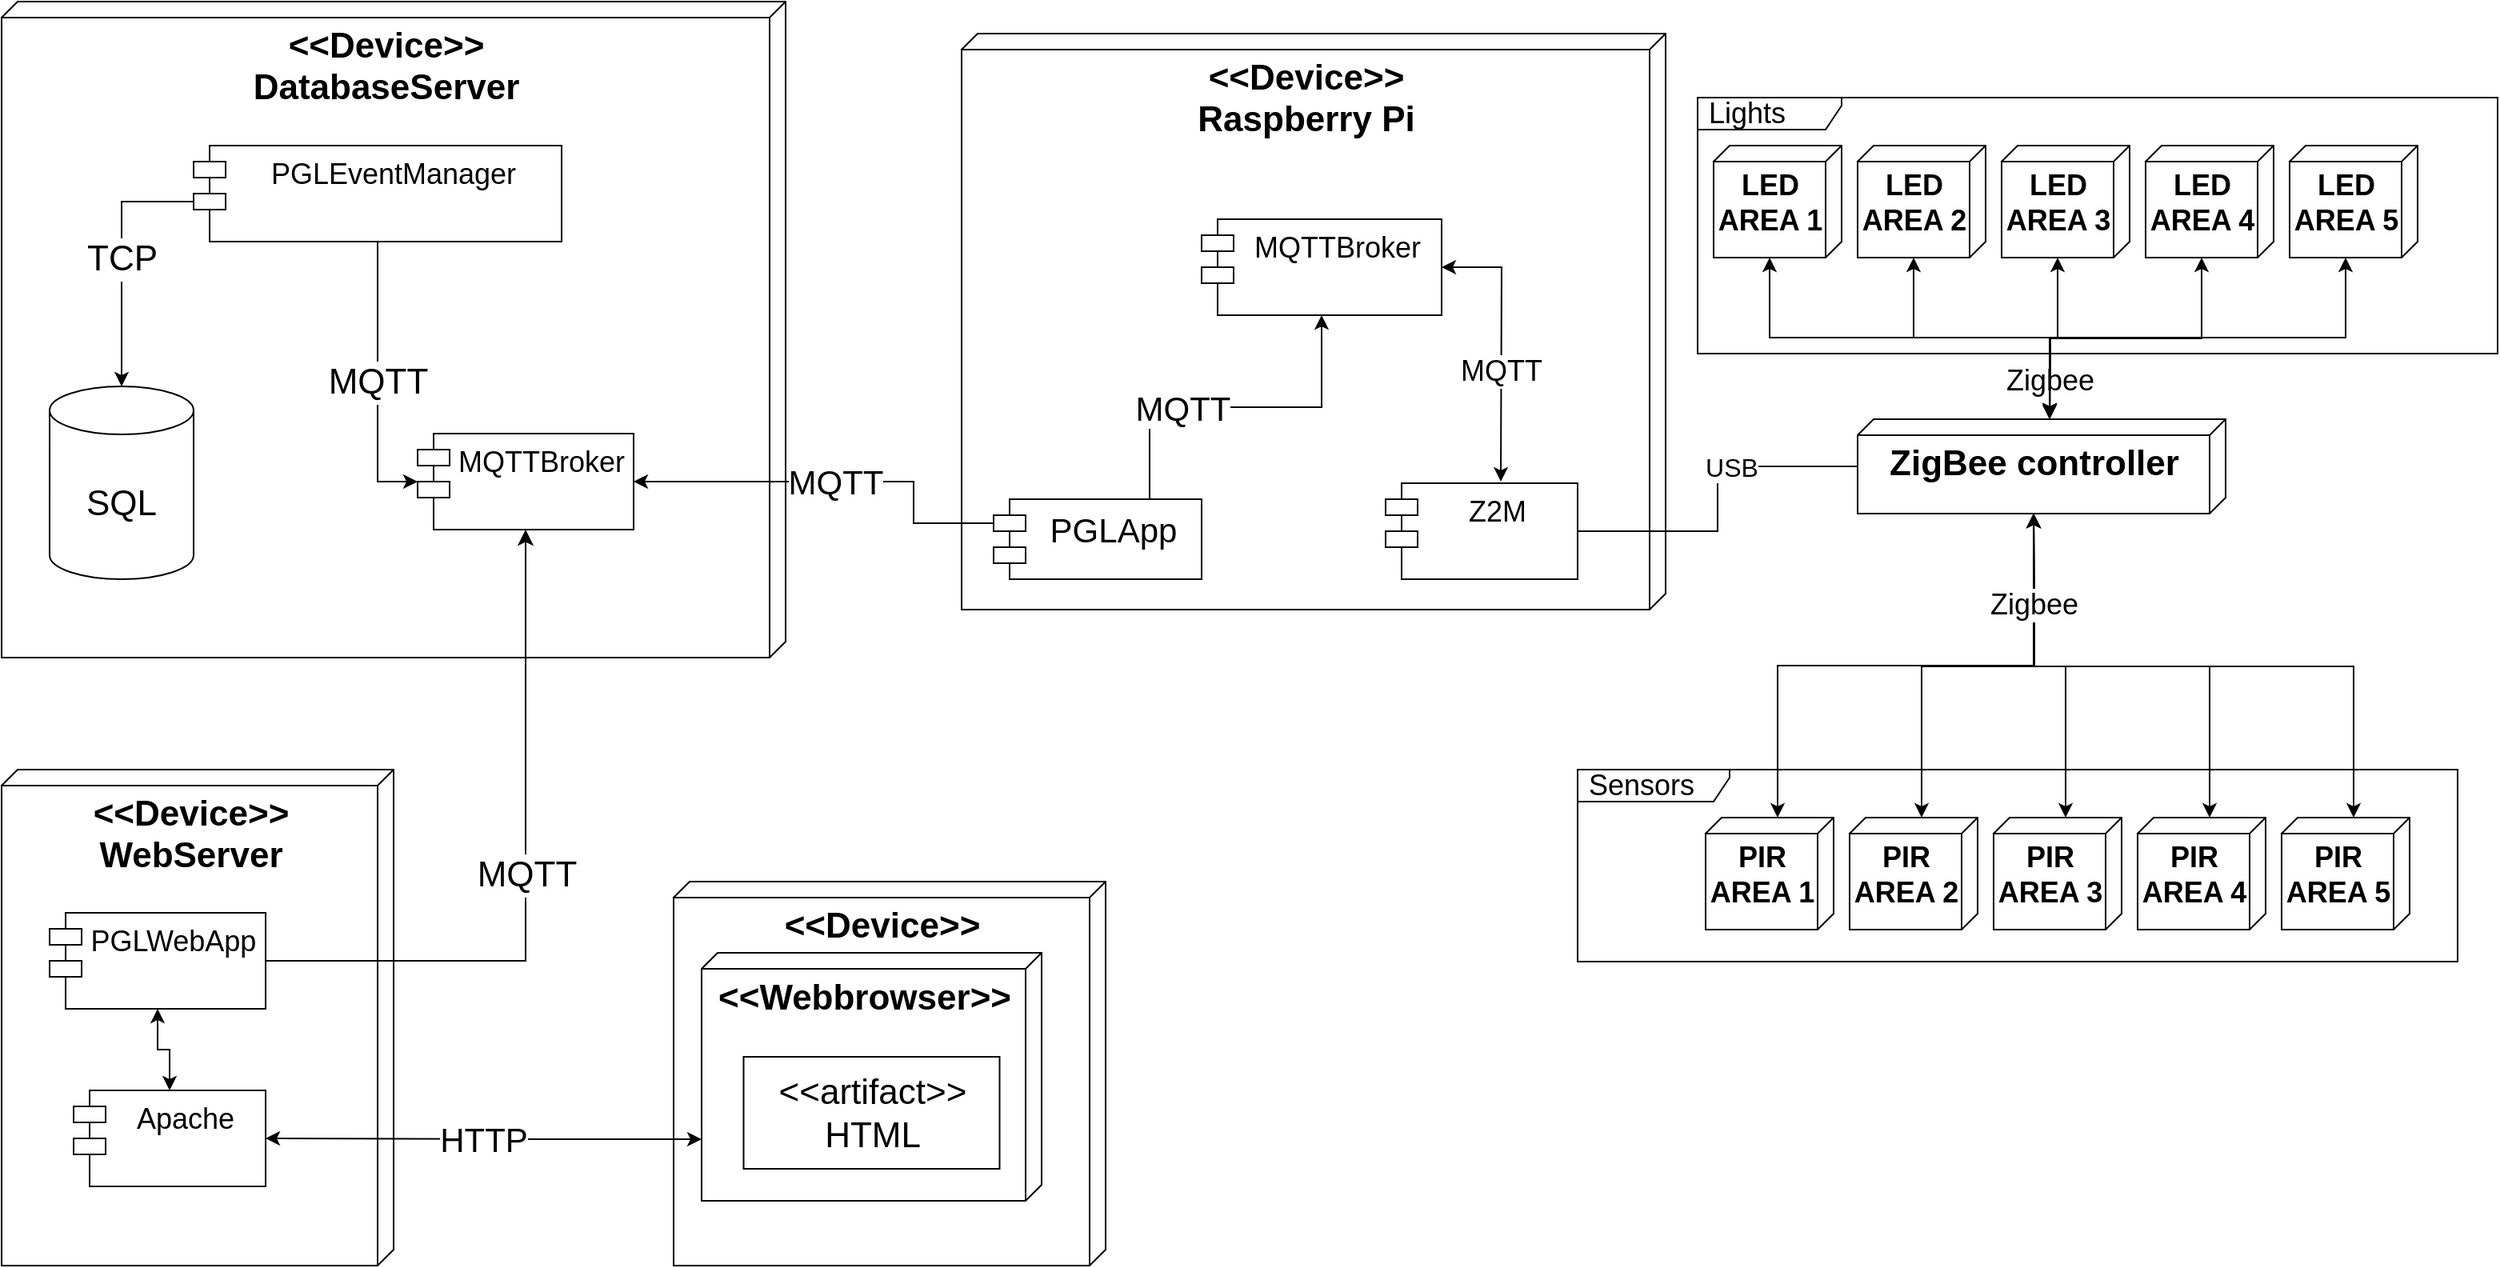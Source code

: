 <mxfile version="21.2.8" type="device">
  <diagram name="Page-1" id="KEdSZDch2Bs7VxgJTDWM">
    <mxGraphModel dx="3584" dy="1116" grid="1" gridSize="10" guides="1" tooltips="1" connect="1" arrows="1" fold="1" page="1" pageScale="1" pageWidth="850" pageHeight="1100" math="0" shadow="0">
      <root>
        <mxCell id="0" />
        <mxCell id="1" parent="0" />
        <mxCell id="VXJpfsz8eJ0IVl2OcxnH-1" value="&amp;lt;&amp;lt;Device&amp;gt;&amp;gt;&lt;br&gt;WebServer" style="verticalAlign=top;align=center;spacingTop=8;spacingLeft=2;spacingRight=12;shape=cube;size=10;direction=south;fontStyle=1;fontColor=default;html=1;fontSize=22;" parent="1" vertex="1">
          <mxGeometry x="-1060" y="570" width="245" height="310" as="geometry" />
        </mxCell>
        <mxCell id="udiZLtn0RmkBybyGir0L-3" value="ZigBee controller" style="verticalAlign=top;align=center;spacingTop=8;spacingLeft=2;spacingRight=12;shape=cube;size=10;direction=south;fontStyle=1;fontColor=default;html=1;fontSize=22;" parent="1" vertex="1">
          <mxGeometry x="100" y="351" width="230" height="59" as="geometry" />
        </mxCell>
        <mxCell id="udiZLtn0RmkBybyGir0L-4" value="&lt;b&gt;&lt;font style=&quot;font-size: 22px;&quot;&gt;&amp;lt;&amp;lt;Device&amp;gt;&amp;gt;&lt;br&gt;Raspberry Pi&lt;/font&gt;&lt;/b&gt;" style="verticalAlign=top;align=center;spacingTop=8;spacingLeft=2;spacingRight=12;shape=cube;size=10;direction=south;fontStyle=0;fontColor=default;html=1;" parent="1" vertex="1">
          <mxGeometry x="-460" y="110" width="440" height="360" as="geometry" />
        </mxCell>
        <mxCell id="udiZLtn0RmkBybyGir0L-14" value="&lt;font style=&quot;font-size: 16px;&quot;&gt;USB&lt;/font&gt;" style="edgeStyle=orthogonalEdgeStyle;rounded=0;orthogonalLoop=1;jettySize=auto;html=1;fontColor=default;endArrow=none;endFill=0;entryX=1;entryY=0.5;entryDx=0;entryDy=0;" parent="1" source="udiZLtn0RmkBybyGir0L-3" target="KdtyAaBH2cUpjcbePQlE-14" edge="1">
          <mxGeometry x="-0.263" relative="1" as="geometry">
            <mxPoint x="130" y="430" as="targetPoint" />
            <Array as="points" />
            <mxPoint as="offset" />
          </mxGeometry>
        </mxCell>
        <mxCell id="KdtyAaBH2cUpjcbePQlE-36" style="edgeStyle=orthogonalEdgeStyle;rounded=0;orthogonalLoop=1;jettySize=auto;html=1;exitX=0;exitY=0;exitDx=0;exitDy=35;exitPerimeter=0;entryX=0;entryY=0;entryDx=59;entryDy=120;entryPerimeter=0;fontSize=18;startArrow=classic;startFill=1;endArrow=classic;endFill=1;" parent="1" source="udiZLtn0RmkBybyGir0L-44" target="udiZLtn0RmkBybyGir0L-3" edge="1">
          <mxGeometry relative="1" as="geometry" />
        </mxCell>
        <mxCell id="udiZLtn0RmkBybyGir0L-44" value="PIR&lt;br style=&quot;font-size: 18px;&quot;&gt;AREA 1" style="verticalAlign=top;align=center;spacingTop=8;spacingLeft=2;spacingRight=12;shape=cube;size=10;direction=south;fontStyle=1;fontColor=default;html=1;fontSize=18;" parent="1" vertex="1">
          <mxGeometry x="5" y="600" width="80" height="70" as="geometry" />
        </mxCell>
        <mxCell id="KdtyAaBH2cUpjcbePQlE-21" value="MQTT" style="edgeStyle=orthogonalEdgeStyle;rounded=0;orthogonalLoop=1;jettySize=auto;html=1;exitX=1;exitY=0.5;exitDx=0;exitDy=0;fontSize=18;startArrow=classic;startFill=1;endArrow=classic;endFill=1;" parent="1" source="udiZLtn0RmkBybyGir0L-51" edge="1">
          <mxGeometry x="0.214" relative="1" as="geometry">
            <mxPoint y="-1" as="offset" />
            <mxPoint x="-123" y="390" as="targetPoint" />
          </mxGeometry>
        </mxCell>
        <mxCell id="udiZLtn0RmkBybyGir0L-51" value="MQTTBroker" style="shape=module;align=left;spacingLeft=20;align=center;verticalAlign=top;fontSize=18;" parent="1" vertex="1">
          <mxGeometry x="-310" y="226" width="150" height="60" as="geometry" />
        </mxCell>
        <mxCell id="udiZLtn0RmkBybyGir0L-55" value="&amp;lt;&amp;lt;Device&amp;gt;&amp;gt;&lt;br&gt;User client" style="verticalAlign=top;align=center;spacingTop=8;spacingLeft=2;spacingRight=12;shape=cube;size=10;direction=south;fontStyle=1;fontColor=default;html=1;fontSize=22;" parent="1" vertex="1">
          <mxGeometry x="-640" y="640" width="270" height="240" as="geometry" />
        </mxCell>
        <mxCell id="udiZLtn0RmkBybyGir0L-56" value="&amp;lt;&amp;lt;Webbrowser&amp;gt;&amp;gt;" style="verticalAlign=top;align=center;spacingTop=8;spacingLeft=2;spacingRight=12;shape=cube;size=10;direction=south;fontStyle=1;fontColor=default;html=1;fontSize=22;" parent="1" vertex="1">
          <mxGeometry x="-622.5" y="684.5" width="212.5" height="155" as="geometry" />
        </mxCell>
        <mxCell id="udiZLtn0RmkBybyGir0L-57" value="&amp;lt;&amp;lt;artifact&amp;gt;&amp;gt;&lt;br&gt;HTML" style="html=1;align=center;verticalAlign=middle;dashed=0;fontSize=22;fontColor=default;" parent="1" vertex="1">
          <mxGeometry x="-596.25" y="749.5" width="160" height="70" as="geometry" />
        </mxCell>
        <mxCell id="udiZLtn0RmkBybyGir0L-58" value="&amp;lt;&amp;lt;Device&amp;gt;&amp;gt;&lt;br&gt;DatabaseServer" style="verticalAlign=top;align=center;spacingTop=8;spacingLeft=2;spacingRight=12;shape=cube;size=10;direction=south;fontStyle=1;fontColor=default;html=1;fontSize=22;" parent="1" vertex="1">
          <mxGeometry x="-1060" y="90" width="490" height="410" as="geometry" />
        </mxCell>
        <mxCell id="m0CO2bN84ffi_Q6MekWN-1" value="&lt;font style=&quot;font-size: 21px;&quot;&gt;HTTP&lt;/font&gt;" style="edgeStyle=orthogonalEdgeStyle;rounded=0;orthogonalLoop=1;jettySize=auto;html=1;endArrow=classic;endFill=1;entryX=1;entryY=0.5;entryDx=0;entryDy=0;startArrow=classic;startFill=1;" parent="1" source="udiZLtn0RmkBybyGir0L-56" target="KdtyAaBH2cUpjcbePQlE-7" edge="1">
          <mxGeometry relative="1" as="geometry">
            <mxPoint x="205.0" y="-760" as="targetPoint" />
            <Array as="points">
              <mxPoint x="-720" y="801" />
              <mxPoint x="-720" y="801" />
            </Array>
          </mxGeometry>
        </mxCell>
        <mxCell id="KdtyAaBH2cUpjcbePQlE-1" value="&lt;font style=&quot;font-size: 22px;&quot;&gt;SQL&lt;/font&gt;" style="shape=cylinder3;whiteSpace=wrap;html=1;boundedLbl=1;backgroundOutline=1;size=15;" parent="1" vertex="1">
          <mxGeometry x="-1030" y="330.5" width="90" height="120.5" as="geometry" />
        </mxCell>
        <mxCell id="KdtyAaBH2cUpjcbePQlE-4" value="MQTT" style="edgeStyle=orthogonalEdgeStyle;rounded=0;orthogonalLoop=1;jettySize=auto;html=1;exitX=0;exitY=0.5;exitDx=0;exitDy=0;entryX=0.5;entryY=1;entryDx=0;entryDy=0;fontSize=22;startArrow=classic;startFill=1;endArrow=none;endFill=0;" parent="1" source="KdtyAaBH2cUpjcbePQlE-2" target="KdtyAaBH2cUpjcbePQlE-3" edge="1">
          <mxGeometry relative="1" as="geometry" />
        </mxCell>
        <mxCell id="KdtyAaBH2cUpjcbePQlE-2" value="MQTTBroker" style="shape=module;align=left;spacingLeft=20;align=center;verticalAlign=top;fontSize=18;" parent="1" vertex="1">
          <mxGeometry x="-800" y="360" width="135" height="60" as="geometry" />
        </mxCell>
        <mxCell id="KdtyAaBH2cUpjcbePQlE-5" value="TCP" style="edgeStyle=orthogonalEdgeStyle;rounded=0;orthogonalLoop=1;jettySize=auto;html=1;exitX=0;exitY=0;exitDx=0;exitDy=35;fontSize=22;exitPerimeter=0;" parent="1" source="KdtyAaBH2cUpjcbePQlE-3" target="KdtyAaBH2cUpjcbePQlE-1" edge="1">
          <mxGeometry relative="1" as="geometry" />
        </mxCell>
        <mxCell id="KdtyAaBH2cUpjcbePQlE-3" value="PGLEventManager" style="shape=module;align=left;spacingLeft=20;align=center;verticalAlign=top;fontSize=18;" parent="1" vertex="1">
          <mxGeometry x="-940" y="180" width="230" height="60" as="geometry" />
        </mxCell>
        <mxCell id="EY45OJKjomCOtxO5ChqV-1" value="MQTT" style="edgeStyle=orthogonalEdgeStyle;rounded=0;orthogonalLoop=1;jettySize=auto;html=1;exitX=1;exitY=0.5;exitDx=0;exitDy=0;entryX=0.5;entryY=1;entryDx=0;entryDy=0;strokeWidth=1;startArrow=none;startFill=0;startSize=7;endSize=7;fontSize=22;" parent="1" source="KdtyAaBH2cUpjcbePQlE-6" target="KdtyAaBH2cUpjcbePQlE-2" edge="1">
          <mxGeometry relative="1" as="geometry" />
        </mxCell>
        <mxCell id="KdtyAaBH2cUpjcbePQlE-6" value="PGLWebApp" style="shape=module;align=left;spacingLeft=20;align=center;verticalAlign=top;fontSize=18;" parent="1" vertex="1">
          <mxGeometry x="-1030" y="659.5" width="135" height="60" as="geometry" />
        </mxCell>
        <mxCell id="KdtyAaBH2cUpjcbePQlE-8" style="edgeStyle=orthogonalEdgeStyle;rounded=0;orthogonalLoop=1;jettySize=auto;html=1;exitX=0.5;exitY=0;exitDx=0;exitDy=0;entryX=0.5;entryY=1;entryDx=0;entryDy=0;fontSize=22;startArrow=classic;startFill=1;" parent="1" source="KdtyAaBH2cUpjcbePQlE-7" target="KdtyAaBH2cUpjcbePQlE-6" edge="1">
          <mxGeometry relative="1" as="geometry" />
        </mxCell>
        <mxCell id="KdtyAaBH2cUpjcbePQlE-7" value="Apache" style="shape=module;align=left;spacingLeft=20;align=center;verticalAlign=top;fontSize=18;" parent="1" vertex="1">
          <mxGeometry x="-1015" y="770.5" width="120" height="60" as="geometry" />
        </mxCell>
        <mxCell id="KdtyAaBH2cUpjcbePQlE-13" value="MQTT" style="edgeStyle=orthogonalEdgeStyle;rounded=0;orthogonalLoop=1;jettySize=auto;html=1;exitX=0;exitY=0;exitDx=0;exitDy=15;fontSize=21;startArrow=none;startFill=0;endArrow=classic;endFill=1;entryX=1;entryY=0.5;entryDx=0;entryDy=0;exitPerimeter=0;" parent="1" source="KdtyAaBH2cUpjcbePQlE-16" target="KdtyAaBH2cUpjcbePQlE-2" edge="1">
          <mxGeometry relative="1" as="geometry">
            <mxPoint x="-410" y="431" as="sourcePoint" />
            <Array as="points">
              <mxPoint x="-490" y="416" />
              <mxPoint x="-490" y="390" />
            </Array>
            <mxPoint x="-680" y="380" as="targetPoint" />
          </mxGeometry>
        </mxCell>
        <mxCell id="KdtyAaBH2cUpjcbePQlE-14" value="Z2M" style="shape=module;align=left;spacingLeft=20;align=center;verticalAlign=top;fontSize=18;" parent="1" vertex="1">
          <mxGeometry x="-195" y="391" width="120" height="60" as="geometry" />
        </mxCell>
        <mxCell id="KdtyAaBH2cUpjcbePQlE-17" value="MQTT" style="edgeStyle=orthogonalEdgeStyle;rounded=0;orthogonalLoop=1;jettySize=auto;html=1;exitX=0.75;exitY=0;exitDx=0;exitDy=0;entryX=0.5;entryY=1;entryDx=0;entryDy=0;fontSize=21;startArrow=none;startFill=0;endArrow=classic;endFill=1;" parent="1" source="KdtyAaBH2cUpjcbePQlE-16" target="udiZLtn0RmkBybyGir0L-51" edge="1">
          <mxGeometry x="-0.298" relative="1" as="geometry">
            <mxPoint as="offset" />
          </mxGeometry>
        </mxCell>
        <mxCell id="KdtyAaBH2cUpjcbePQlE-16" value="PGLApp" style="shape=module;align=left;spacingLeft=20;align=center;verticalAlign=top;fontSize=21;" parent="1" vertex="1">
          <mxGeometry x="-440" y="401" width="130" height="50" as="geometry" />
        </mxCell>
        <mxCell id="KdtyAaBH2cUpjcbePQlE-40" style="edgeStyle=orthogonalEdgeStyle;rounded=0;orthogonalLoop=1;jettySize=auto;html=1;exitX=0;exitY=0;exitDx=0;exitDy=35;exitPerimeter=0;fontSize=18;startArrow=classic;startFill=1;endArrow=classic;endFill=1;" parent="1" source="KdtyAaBH2cUpjcbePQlE-24" edge="1">
          <mxGeometry relative="1" as="geometry">
            <mxPoint x="210" y="410" as="targetPoint" />
          </mxGeometry>
        </mxCell>
        <mxCell id="KdtyAaBH2cUpjcbePQlE-24" value="PIR&lt;br style=&quot;font-size: 18px;&quot;&gt;AREA 5" style="verticalAlign=top;align=center;spacingTop=8;spacingLeft=2;spacingRight=12;shape=cube;size=10;direction=south;fontStyle=1;fontColor=default;html=1;fontSize=18;" parent="1" vertex="1">
          <mxGeometry x="365" y="600" width="80" height="70" as="geometry" />
        </mxCell>
        <mxCell id="KdtyAaBH2cUpjcbePQlE-37" style="edgeStyle=orthogonalEdgeStyle;rounded=0;orthogonalLoop=1;jettySize=auto;html=1;exitX=0;exitY=0;exitDx=0;exitDy=35;exitPerimeter=0;fontSize=18;startArrow=classic;startFill=1;endArrow=classic;endFill=1;" parent="1" source="KdtyAaBH2cUpjcbePQlE-25" edge="1">
          <mxGeometry relative="1" as="geometry">
            <mxPoint x="210" y="410" as="targetPoint" />
          </mxGeometry>
        </mxCell>
        <mxCell id="KdtyAaBH2cUpjcbePQlE-25" value="PIR&lt;br style=&quot;font-size: 18px;&quot;&gt;AREA 2" style="verticalAlign=top;align=center;spacingTop=8;spacingLeft=2;spacingRight=12;shape=cube;size=10;direction=south;fontStyle=1;fontColor=default;html=1;fontSize=18;" parent="1" vertex="1">
          <mxGeometry x="95" y="600" width="80" height="70" as="geometry" />
        </mxCell>
        <mxCell id="KdtyAaBH2cUpjcbePQlE-38" style="edgeStyle=orthogonalEdgeStyle;rounded=0;orthogonalLoop=1;jettySize=auto;html=1;exitX=0;exitY=0;exitDx=0;exitDy=35;exitPerimeter=0;fontSize=18;startArrow=classic;startFill=1;endArrow=classic;endFill=1;" parent="1" source="KdtyAaBH2cUpjcbePQlE-26" edge="1">
          <mxGeometry relative="1" as="geometry">
            <mxPoint x="210" y="410" as="targetPoint" />
          </mxGeometry>
        </mxCell>
        <mxCell id="KdtyAaBH2cUpjcbePQlE-26" value="PIR&lt;br style=&quot;font-size: 18px;&quot;&gt;AREA 3" style="verticalAlign=top;align=center;spacingTop=8;spacingLeft=2;spacingRight=12;shape=cube;size=10;direction=south;fontStyle=1;fontColor=default;html=1;fontSize=18;" parent="1" vertex="1">
          <mxGeometry x="185" y="600" width="80" height="70" as="geometry" />
        </mxCell>
        <mxCell id="KdtyAaBH2cUpjcbePQlE-39" value="Zigbee" style="edgeStyle=orthogonalEdgeStyle;rounded=0;orthogonalLoop=1;jettySize=auto;html=1;exitX=0;exitY=0;exitDx=0;exitDy=35;exitPerimeter=0;fontSize=18;startArrow=classic;startFill=1;endArrow=classic;endFill=1;" parent="1" source="KdtyAaBH2cUpjcbePQlE-27" edge="1">
          <mxGeometry x="0.623" relative="1" as="geometry">
            <mxPoint x="210" y="410" as="targetPoint" />
            <mxPoint as="offset" />
          </mxGeometry>
        </mxCell>
        <mxCell id="KdtyAaBH2cUpjcbePQlE-27" value="PIR&lt;br style=&quot;font-size: 18px;&quot;&gt;AREA 4" style="verticalAlign=top;align=center;spacingTop=8;spacingLeft=2;spacingRight=12;shape=cube;size=10;direction=south;fontStyle=1;fontColor=default;html=1;fontSize=18;" parent="1" vertex="1">
          <mxGeometry x="275" y="600" width="80" height="70" as="geometry" />
        </mxCell>
        <mxCell id="KdtyAaBH2cUpjcbePQlE-29" value="Sensors" style="shape=umlFrame;whiteSpace=wrap;html=1;width=95;height=20;boundedLbl=1;verticalAlign=middle;align=left;spacingLeft=5;labelBackgroundColor=none;labelBorderColor=none;fontSize=18;fillStyle=solid;" parent="1" vertex="1">
          <mxGeometry x="-75" y="570" width="550" height="120" as="geometry" />
        </mxCell>
        <mxCell id="KdtyAaBH2cUpjcbePQlE-47" value="Zigbee" style="edgeStyle=orthogonalEdgeStyle;rounded=0;orthogonalLoop=1;jettySize=auto;html=1;exitX=0;exitY=0;exitDx=70;exitDy=45;exitPerimeter=0;fontSize=18;startArrow=classic;startFill=1;endArrow=classic;endFill=1;" parent="1" source="KdtyAaBH2cUpjcbePQlE-30" edge="1">
          <mxGeometry x="0.837" relative="1" as="geometry">
            <mxPoint x="220" y="350" as="targetPoint" />
            <mxPoint as="offset" />
          </mxGeometry>
        </mxCell>
        <mxCell id="KdtyAaBH2cUpjcbePQlE-30" value="LED&lt;br style=&quot;font-size: 18px;&quot;&gt;AREA 1" style="verticalAlign=top;align=center;spacingTop=8;spacingLeft=2;spacingRight=12;shape=cube;size=10;direction=south;fontStyle=1;fontColor=default;html=1;fontSize=18;" parent="1" vertex="1">
          <mxGeometry x="10" y="180" width="80" height="70" as="geometry" />
        </mxCell>
        <mxCell id="KdtyAaBH2cUpjcbePQlE-45" style="edgeStyle=orthogonalEdgeStyle;rounded=0;orthogonalLoop=1;jettySize=auto;html=1;exitX=0;exitY=0;exitDx=70;exitDy=45;exitPerimeter=0;fontSize=18;startArrow=classic;startFill=1;endArrow=classic;endFill=1;" parent="1" source="KdtyAaBH2cUpjcbePQlE-31" edge="1">
          <mxGeometry relative="1" as="geometry">
            <mxPoint x="220" y="350" as="targetPoint" />
          </mxGeometry>
        </mxCell>
        <mxCell id="KdtyAaBH2cUpjcbePQlE-31" value="LED&lt;br style=&quot;font-size: 18px;&quot;&gt;AREA 5" style="verticalAlign=top;align=center;spacingTop=8;spacingLeft=2;spacingRight=12;shape=cube;size=10;direction=south;fontStyle=1;fontColor=default;html=1;fontSize=18;" parent="1" vertex="1">
          <mxGeometry x="370" y="180" width="80" height="70" as="geometry" />
        </mxCell>
        <mxCell id="KdtyAaBH2cUpjcbePQlE-46" style="edgeStyle=orthogonalEdgeStyle;rounded=0;orthogonalLoop=1;jettySize=auto;html=1;exitX=0;exitY=0;exitDx=70;exitDy=45;exitPerimeter=0;fontSize=18;startArrow=classic;startFill=1;endArrow=classic;endFill=1;" parent="1" source="KdtyAaBH2cUpjcbePQlE-32" edge="1">
          <mxGeometry relative="1" as="geometry">
            <mxPoint x="220" y="350" as="targetPoint" />
          </mxGeometry>
        </mxCell>
        <mxCell id="KdtyAaBH2cUpjcbePQlE-32" value="LED&lt;br style=&quot;font-size: 18px;&quot;&gt;AREA 2" style="verticalAlign=top;align=center;spacingTop=8;spacingLeft=2;spacingRight=12;shape=cube;size=10;direction=south;fontStyle=1;fontColor=default;html=1;fontSize=18;" parent="1" vertex="1">
          <mxGeometry x="100" y="180" width="80" height="70" as="geometry" />
        </mxCell>
        <mxCell id="KdtyAaBH2cUpjcbePQlE-43" style="edgeStyle=orthogonalEdgeStyle;rounded=0;orthogonalLoop=1;jettySize=auto;html=1;exitX=0;exitY=0;exitDx=70;exitDy=45;exitPerimeter=0;entryX=0;entryY=0;entryDx=0;entryDy=110;entryPerimeter=0;fontSize=18;startArrow=classic;startFill=1;endArrow=classic;endFill=1;" parent="1" source="KdtyAaBH2cUpjcbePQlE-33" target="udiZLtn0RmkBybyGir0L-3" edge="1">
          <mxGeometry relative="1" as="geometry" />
        </mxCell>
        <mxCell id="KdtyAaBH2cUpjcbePQlE-33" value="LED&lt;br style=&quot;font-size: 18px;&quot;&gt;AREA 3" style="verticalAlign=top;align=center;spacingTop=8;spacingLeft=2;spacingRight=12;shape=cube;size=10;direction=south;fontStyle=1;fontColor=default;html=1;fontSize=18;" parent="1" vertex="1">
          <mxGeometry x="190" y="180" width="80" height="70" as="geometry" />
        </mxCell>
        <mxCell id="KdtyAaBH2cUpjcbePQlE-44" style="edgeStyle=orthogonalEdgeStyle;rounded=0;orthogonalLoop=1;jettySize=auto;html=1;exitX=0;exitY=0;exitDx=70;exitDy=45;exitPerimeter=0;entryX=0;entryY=0;entryDx=0;entryDy=110;entryPerimeter=0;fontSize=18;startArrow=classic;startFill=1;endArrow=classic;endFill=1;" parent="1" source="KdtyAaBH2cUpjcbePQlE-34" target="udiZLtn0RmkBybyGir0L-3" edge="1">
          <mxGeometry relative="1" as="geometry" />
        </mxCell>
        <mxCell id="KdtyAaBH2cUpjcbePQlE-34" value="LED&lt;br style=&quot;font-size: 18px;&quot;&gt;AREA 4" style="verticalAlign=top;align=center;spacingTop=8;spacingLeft=2;spacingRight=12;shape=cube;size=10;direction=south;fontStyle=1;fontColor=default;html=1;fontSize=18;" parent="1" vertex="1">
          <mxGeometry x="280" y="180" width="80" height="70" as="geometry" />
        </mxCell>
        <mxCell id="KdtyAaBH2cUpjcbePQlE-35" value="Lights" style="shape=umlFrame;whiteSpace=wrap;html=1;width=90;height=20;boundedLbl=1;verticalAlign=middle;align=left;spacingLeft=5;labelBackgroundColor=none;labelBorderColor=none;fontSize=18;fillStyle=solid;" parent="1" vertex="1">
          <mxGeometry y="150" width="500" height="160" as="geometry" />
        </mxCell>
      </root>
    </mxGraphModel>
  </diagram>
</mxfile>
